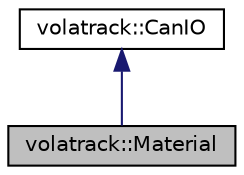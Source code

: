 digraph "volatrack::Material"
{
 // LATEX_PDF_SIZE
  edge [fontname="Helvetica",fontsize="10",labelfontname="Helvetica",labelfontsize="10"];
  node [fontname="Helvetica",fontsize="10",shape=record];
  Node1 [label="volatrack::Material",height=0.2,width=0.4,color="black", fillcolor="grey75", style="filled", fontcolor="black",tooltip="Material of a sphere - expected to be lunar regolith."];
  Node2 -> Node1 [dir="back",color="midnightblue",fontsize="10",style="solid",fontname="Helvetica"];
  Node2 [label="volatrack::CanIO",height=0.2,width=0.4,color="black", fillcolor="white", style="filled",URL="$structvolatrack_1_1CanIO.html",tooltip=" "];
}
